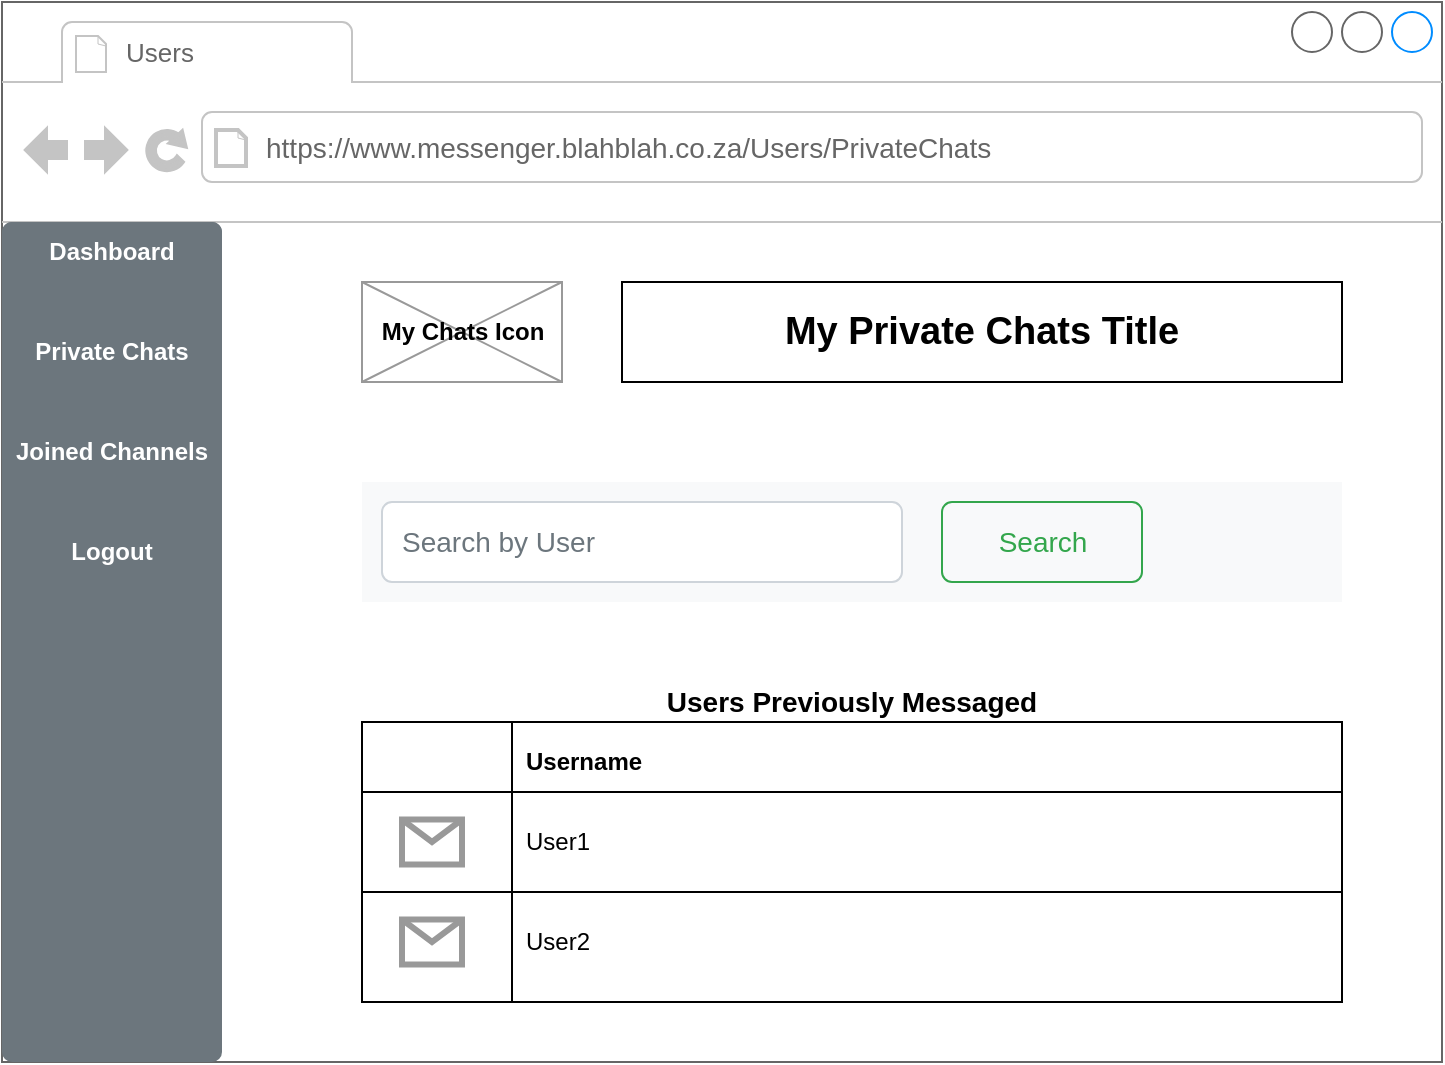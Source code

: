 <mxfile version="13.0.3" type="device"><diagram id="tsvzqU6DXO0SFcKl0I4h" name="Page-1"><mxGraphModel dx="1086" dy="806" grid="1" gridSize="10" guides="1" tooltips="1" connect="1" arrows="1" fold="1" page="1" pageScale="1" pageWidth="827" pageHeight="1169" math="0" shadow="0"><root><mxCell id="0"/><mxCell id="1" parent="0"/><mxCell id="9EDP8w_7ZmekZTp4Mes5-1" value="" style="strokeWidth=1;shadow=0;dashed=0;align=center;html=1;shape=mxgraph.mockup.containers.browserWindow;rSize=0;strokeColor=#666666;strokeColor2=#008cff;strokeColor3=#c4c4c4;mainText=,;recursiveResize=0;" vertex="1" parent="1"><mxGeometry x="40" y="80" width="720" height="530" as="geometry"/></mxCell><mxCell id="9EDP8w_7ZmekZTp4Mes5-2" value="&lt;font style=&quot;font-size: 13px&quot;&gt;Users&lt;/font&gt;" style="strokeWidth=1;shadow=0;dashed=0;align=center;html=1;shape=mxgraph.mockup.containers.anchor;fontSize=17;fontColor=#666666;align=left;" vertex="1" parent="9EDP8w_7ZmekZTp4Mes5-1"><mxGeometry x="60" y="12" width="110" height="26" as="geometry"/></mxCell><mxCell id="9EDP8w_7ZmekZTp4Mes5-3" value="&lt;span style=&quot;font-size: 14px&quot;&gt;https://www.messenger.blahblah.co.za/Users/PrivateChats&lt;/span&gt;" style="strokeWidth=1;shadow=0;dashed=0;align=center;html=1;shape=mxgraph.mockup.containers.anchor;rSize=0;fontSize=17;fontColor=#666666;align=left;" vertex="1" parent="9EDP8w_7ZmekZTp4Mes5-1"><mxGeometry x="130" y="60" width="380" height="26" as="geometry"/></mxCell><mxCell id="9EDP8w_7ZmekZTp4Mes5-4" value="&lt;b&gt;My Chats Icon&lt;/b&gt;" style="verticalLabelPosition=middle;shadow=0;dashed=0;align=center;html=1;verticalAlign=middle;strokeWidth=1;shape=mxgraph.mockup.graphics.simpleIcon;strokeColor=#999999;labelPosition=center;" vertex="1" parent="9EDP8w_7ZmekZTp4Mes5-1"><mxGeometry x="180" y="140" width="100" height="50" as="geometry"/></mxCell><mxCell id="9EDP8w_7ZmekZTp4Mes5-5" value="&lt;b&gt;&lt;font style=&quot;font-size: 19px&quot;&gt;My Private Chats Title&lt;/font&gt;&lt;/b&gt;" style="rounded=0;whiteSpace=wrap;html=1;" vertex="1" parent="9EDP8w_7ZmekZTp4Mes5-1"><mxGeometry x="310" y="140" width="360" height="50" as="geometry"/></mxCell><mxCell id="9EDP8w_7ZmekZTp4Mes5-6" value="" style="html=1;shadow=0;dashed=0;shape=mxgraph.bootstrap.rrect;rSize=5;strokeColor=none;html=1;whiteSpace=wrap;fillColor=#6C767D;fontColor=#ffffff;" vertex="1" parent="9EDP8w_7ZmekZTp4Mes5-1"><mxGeometry y="110" width="110" height="420" as="geometry"/></mxCell><mxCell id="9EDP8w_7ZmekZTp4Mes5-7" value="&lt;font color=&quot;#ffffff&quot;&gt;&lt;b&gt;Dashboard&lt;/b&gt;&lt;/font&gt;" style="strokeColor=inherit;fillColor=inherit;gradientColor=inherit;fontColor=inherit;html=1;shadow=0;dashed=0;shape=mxgraph.bootstrap.topButton;rSize=5;perimeter=none;whiteSpace=wrap;resizeWidth=1;" vertex="1" parent="9EDP8w_7ZmekZTp4Mes5-6"><mxGeometry width="110.0" height="30" relative="1" as="geometry"/></mxCell><mxCell id="9EDP8w_7ZmekZTp4Mes5-8" value="&lt;font color=&quot;#ffffff&quot;&gt;&lt;b&gt;Private Chats&lt;/b&gt;&lt;/font&gt;" style="strokeColor=inherit;fillColor=inherit;gradientColor=inherit;fontColor=inherit;html=1;shadow=0;dashed=0;perimeter=none;whiteSpace=wrap;resizeWidth=1;" vertex="1" parent="9EDP8w_7ZmekZTp4Mes5-6"><mxGeometry width="110.0" height="30" relative="1" as="geometry"><mxPoint y="50" as="offset"/></mxGeometry></mxCell><mxCell id="9EDP8w_7ZmekZTp4Mes5-9" value="&lt;font color=&quot;#ffffff&quot;&gt;&lt;b&gt;Joined Channels&lt;/b&gt;&lt;/font&gt;" style="strokeColor=inherit;fillColor=inherit;gradientColor=inherit;fontColor=inherit;html=1;shadow=0;dashed=0;perimeter=none;whiteSpace=wrap;resizeWidth=1;" vertex="1" parent="9EDP8w_7ZmekZTp4Mes5-6"><mxGeometry width="110.0" height="30" relative="1" as="geometry"><mxPoint y="100" as="offset"/></mxGeometry></mxCell><mxCell id="9EDP8w_7ZmekZTp4Mes5-10" value="&lt;font color=&quot;#ffffff&quot;&gt;&lt;b&gt;Logout&lt;/b&gt;&lt;/font&gt;" style="strokeColor=inherit;fillColor=inherit;gradientColor=inherit;fontColor=inherit;html=1;shadow=0;dashed=0;perimeter=none;whiteSpace=wrap;resizeWidth=1;" vertex="1" parent="9EDP8w_7ZmekZTp4Mes5-6"><mxGeometry width="110.0" height="30" relative="1" as="geometry"><mxPoint y="150" as="offset"/></mxGeometry></mxCell><mxCell id="9EDP8w_7ZmekZTp4Mes5-11" value="" style="html=1;shadow=0;dashed=0;fillColor=#F8F9FA;strokeColor=none;fontSize=16;fontColor=#181819;align=left;spacing=15;" vertex="1" parent="9EDP8w_7ZmekZTp4Mes5-1"><mxGeometry x="180" y="240" width="490" height="60" as="geometry"/></mxCell><mxCell id="9EDP8w_7ZmekZTp4Mes5-12" value="Search by User" style="html=1;shadow=0;dashed=0;shape=mxgraph.bootstrap.rrect;rSize=5;fontSize=14;fontColor=#6C767D;strokeColor=#CED4DA;fillColor=#ffffff;align=left;spacing=10;" vertex="1" parent="9EDP8w_7ZmekZTp4Mes5-11"><mxGeometry width="260" height="40" relative="1" as="geometry"><mxPoint x="10" y="10" as="offset"/></mxGeometry></mxCell><mxCell id="9EDP8w_7ZmekZTp4Mes5-13" value="Search" style="html=1;shadow=0;dashed=0;shape=mxgraph.bootstrap.rrect;rSize=5;fontSize=14;fontColor=#33A64C;strokeColor=#33A64C;fillColor=none;" vertex="1" parent="9EDP8w_7ZmekZTp4Mes5-11"><mxGeometry width="100" height="40" relative="1" as="geometry"><mxPoint x="290" y="10" as="offset"/></mxGeometry></mxCell><mxCell id="9EDP8w_7ZmekZTp4Mes5-14" value="" style="rounded=0;whiteSpace=wrap;html=1;" vertex="1" parent="9EDP8w_7ZmekZTp4Mes5-1"><mxGeometry x="180" y="360" width="490" height="140" as="geometry"/></mxCell><mxCell id="9EDP8w_7ZmekZTp4Mes5-15" value="" style="line;strokeWidth=1;direction=south;html=1;rotation=-180;" vertex="1" parent="9EDP8w_7ZmekZTp4Mes5-1"><mxGeometry x="250" y="360" width="10" height="140" as="geometry"/></mxCell><mxCell id="9EDP8w_7ZmekZTp4Mes5-16" value="" style="line;strokeWidth=1;html=1;" vertex="1" parent="9EDP8w_7ZmekZTp4Mes5-1"><mxGeometry x="180" y="390" width="490" height="10" as="geometry"/></mxCell><mxCell id="9EDP8w_7ZmekZTp4Mes5-17" value="" style="line;strokeWidth=1;html=1;" vertex="1" parent="9EDP8w_7ZmekZTp4Mes5-1"><mxGeometry x="180" y="440" width="490" height="10" as="geometry"/></mxCell><mxCell id="9EDP8w_7ZmekZTp4Mes5-18" value="&lt;b&gt;Username&lt;/b&gt;" style="text;html=1;strokeColor=none;fillColor=none;align=left;verticalAlign=middle;whiteSpace=wrap;rounded=0;" vertex="1" parent="9EDP8w_7ZmekZTp4Mes5-1"><mxGeometry x="260" y="370" width="190" height="20" as="geometry"/></mxCell><mxCell id="9EDP8w_7ZmekZTp4Mes5-19" value="User1" style="text;html=1;strokeColor=none;fillColor=none;align=left;verticalAlign=middle;whiteSpace=wrap;rounded=0;" vertex="1" parent="9EDP8w_7ZmekZTp4Mes5-1"><mxGeometry x="260" y="410" width="190" height="20" as="geometry"/></mxCell><mxCell id="9EDP8w_7ZmekZTp4Mes5-20" value="User2" style="text;html=1;strokeColor=none;fillColor=none;align=left;verticalAlign=middle;whiteSpace=wrap;rounded=0;" vertex="1" parent="9EDP8w_7ZmekZTp4Mes5-1"><mxGeometry x="260" y="460" width="190" height="20" as="geometry"/></mxCell><mxCell id="9EDP8w_7ZmekZTp4Mes5-21" value="" style="verticalLabelPosition=bottom;shadow=0;dashed=0;align=center;html=1;verticalAlign=top;strokeWidth=3;shape=mxgraph.mockup.misc.mail2;strokeColor=#999999;fontColor=#000000;fontStyle=0" vertex="1" parent="9EDP8w_7ZmekZTp4Mes5-1"><mxGeometry x="200" y="408.75" width="30" height="22.5" as="geometry"/></mxCell><mxCell id="9EDP8w_7ZmekZTp4Mes5-22" value="" style="verticalLabelPosition=bottom;shadow=0;dashed=0;align=center;html=1;verticalAlign=top;strokeWidth=3;shape=mxgraph.mockup.misc.mail2;strokeColor=#999999;fontColor=#000000;fontStyle=0" vertex="1" parent="9EDP8w_7ZmekZTp4Mes5-1"><mxGeometry x="200" y="458.75" width="30" height="22.5" as="geometry"/></mxCell><mxCell id="9EDP8w_7ZmekZTp4Mes5-23" value="&lt;b&gt;&lt;font style=&quot;font-size: 14px&quot;&gt;Users Previously Messaged&lt;/font&gt;&lt;/b&gt;" style="text;html=1;strokeColor=none;fillColor=none;align=center;verticalAlign=middle;whiteSpace=wrap;rounded=0;" vertex="1" parent="9EDP8w_7ZmekZTp4Mes5-1"><mxGeometry x="180" y="340" width="490" height="20" as="geometry"/></mxCell></root></mxGraphModel></diagram></mxfile>